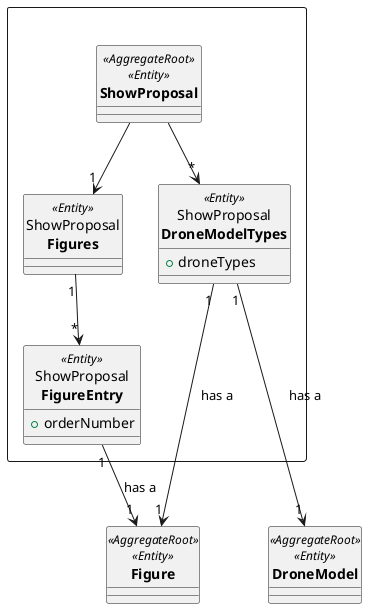 @startuml domain_model

hide circles
skinparam node {
    BorderColor white
    BackgroundColor white
}

rectangle " " as showProposal_rec{

    entity "**ShowProposal**" as showProposal <<AggregateRoot>> <<Entity>>{}

    entity "ShowProposal\n**Figures**" as showpropFigures <<Entity>>{
    }
     entity "ShowProposal\n**FigureEntry**" as showpropFigureEntry <<Entity>>{
        + orderNumber
    }

    entity "ShowProposal\n**DroneModelTypes**" as showpropDroneList <<Entity>>{
        + droneTypes
    }


    showProposal -d-> "*" showpropDroneList
    showProposal -d-> "1" showpropFigures
    showpropFigures "1" -d-> "*" showpropFigureEntry
}

entity "**DroneModel**" as droneModel <<AggregateRoot>> <<Entity>>{}
entity "**Figure**" as figure <<AggregateRoot>> <<Entity>>{}

showpropDroneList "1" ---> "1" droneModel : has a
showpropDroneList "1" ---> "1" figure : has a
showpropFigureEntry "1" --> "1" figure : has a

@enduml